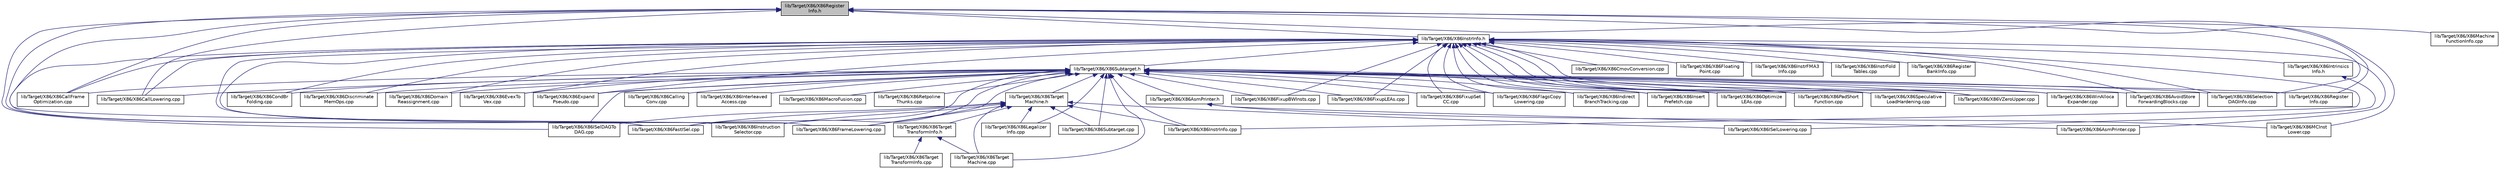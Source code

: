 digraph "lib/Target/X86/X86RegisterInfo.h"
{
 // LATEX_PDF_SIZE
  bgcolor="transparent";
  edge [fontname="Helvetica",fontsize="10",labelfontname="Helvetica",labelfontsize="10"];
  node [fontname="Helvetica",fontsize="10",shape="box"];
  Node1 [label="lib/Target/X86/X86Register\lInfo.h",height=0.2,width=0.4,color="black", fillcolor="grey75", style="filled", fontcolor="black",tooltip=" "];
  Node1 -> Node2 [dir="back",color="midnightblue",fontsize="10",style="solid",fontname="Helvetica"];
  Node2 [label="lib/Target/X86/X86CallFrame\lOptimization.cpp",height=0.2,width=0.4,color="black",URL="$X86CallFrameOptimization_8cpp.html",tooltip=" "];
  Node1 -> Node3 [dir="back",color="midnightblue",fontsize="10",style="solid",fontname="Helvetica"];
  Node3 [label="lib/Target/X86/X86CallLowering.cpp",height=0.2,width=0.4,color="black",URL="$X86CallLowering_8cpp.html",tooltip="This file implements the lowering of LLVM calls to machine code calls for GlobalISel."];
  Node1 -> Node4 [dir="back",color="midnightblue",fontsize="10",style="solid",fontname="Helvetica"];
  Node4 [label="lib/Target/X86/X86FastISel.cpp",height=0.2,width=0.4,color="black",URL="$X86FastISel_8cpp.html",tooltip=" "];
  Node1 -> Node5 [dir="back",color="midnightblue",fontsize="10",style="solid",fontname="Helvetica"];
  Node5 [label="lib/Target/X86/X86ISelDAGTo\lDAG.cpp",height=0.2,width=0.4,color="black",URL="$X86ISelDAGToDAG_8cpp.html",tooltip=" "];
  Node1 -> Node6 [dir="back",color="midnightblue",fontsize="10",style="solid",fontname="Helvetica"];
  Node6 [label="lib/Target/X86/X86InstrInfo.h",height=0.2,width=0.4,color="black",URL="$X86InstrInfo_8h.html",tooltip=" "];
  Node6 -> Node7 [dir="back",color="midnightblue",fontsize="10",style="solid",fontname="Helvetica"];
  Node7 [label="lib/Target/X86/X86AsmPrinter.cpp",height=0.2,width=0.4,color="black",URL="$X86AsmPrinter_8cpp.html",tooltip=" "];
  Node6 -> Node8 [dir="back",color="midnightblue",fontsize="10",style="solid",fontname="Helvetica"];
  Node8 [label="lib/Target/X86/X86AvoidStore\lForwardingBlocks.cpp",height=0.2,width=0.4,color="black",URL="$X86AvoidStoreForwardingBlocks_8cpp.html",tooltip=" "];
  Node6 -> Node2 [dir="back",color="midnightblue",fontsize="10",style="solid",fontname="Helvetica"];
  Node6 -> Node3 [dir="back",color="midnightblue",fontsize="10",style="solid",fontname="Helvetica"];
  Node6 -> Node9 [dir="back",color="midnightblue",fontsize="10",style="solid",fontname="Helvetica"];
  Node9 [label="lib/Target/X86/X86CmovConversion.cpp",height=0.2,width=0.4,color="black",URL="$X86CmovConversion_8cpp.html",tooltip="This file implements a pass that converts X86 cmov instructions into branches when profitable."];
  Node6 -> Node10 [dir="back",color="midnightblue",fontsize="10",style="solid",fontname="Helvetica"];
  Node10 [label="lib/Target/X86/X86CondBr\lFolding.cpp",height=0.2,width=0.4,color="black",URL="$X86CondBrFolding_8cpp.html",tooltip=" "];
  Node6 -> Node11 [dir="back",color="midnightblue",fontsize="10",style="solid",fontname="Helvetica"];
  Node11 [label="lib/Target/X86/X86Discriminate\lMemOps.cpp",height=0.2,width=0.4,color="black",URL="$X86DiscriminateMemOps_8cpp.html",tooltip=" "];
  Node6 -> Node12 [dir="back",color="midnightblue",fontsize="10",style="solid",fontname="Helvetica"];
  Node12 [label="lib/Target/X86/X86Domain\lReassignment.cpp",height=0.2,width=0.4,color="black",URL="$X86DomainReassignment_8cpp.html",tooltip=" "];
  Node6 -> Node13 [dir="back",color="midnightblue",fontsize="10",style="solid",fontname="Helvetica"];
  Node13 [label="lib/Target/X86/X86EvexTo\lVex.cpp",height=0.2,width=0.4,color="black",URL="$X86EvexToVex_8cpp.html",tooltip="This file defines the pass that goes over all AVX-512 instructions which are encoded using the EVEX p..."];
  Node6 -> Node14 [dir="back",color="midnightblue",fontsize="10",style="solid",fontname="Helvetica"];
  Node14 [label="lib/Target/X86/X86Expand\lPseudo.cpp",height=0.2,width=0.4,color="black",URL="$X86ExpandPseudo_8cpp.html",tooltip=" "];
  Node6 -> Node4 [dir="back",color="midnightblue",fontsize="10",style="solid",fontname="Helvetica"];
  Node6 -> Node15 [dir="back",color="midnightblue",fontsize="10",style="solid",fontname="Helvetica"];
  Node15 [label="lib/Target/X86/X86FixupBWInsts.cpp",height=0.2,width=0.4,color="black",URL="$X86FixupBWInsts_8cpp.html",tooltip="This file defines the pass that looks through the machine instructions late in the compilation,..."];
  Node6 -> Node16 [dir="back",color="midnightblue",fontsize="10",style="solid",fontname="Helvetica"];
  Node16 [label="lib/Target/X86/X86FixupLEAs.cpp",height=0.2,width=0.4,color="black",URL="$X86FixupLEAs_8cpp.html",tooltip=" "];
  Node6 -> Node17 [dir="back",color="midnightblue",fontsize="10",style="solid",fontname="Helvetica"];
  Node17 [label="lib/Target/X86/X86FixupSet\lCC.cpp",height=0.2,width=0.4,color="black",URL="$X86FixupSetCC_8cpp.html",tooltip=" "];
  Node6 -> Node18 [dir="back",color="midnightblue",fontsize="10",style="solid",fontname="Helvetica"];
  Node18 [label="lib/Target/X86/X86FlagsCopy\lLowering.cpp",height=0.2,width=0.4,color="black",URL="$X86FlagsCopyLowering_8cpp.html",tooltip="Lowers COPY nodes of EFLAGS by directly extracting and preserving individual flag bits."];
  Node6 -> Node19 [dir="back",color="midnightblue",fontsize="10",style="solid",fontname="Helvetica"];
  Node19 [label="lib/Target/X86/X86Floating\lPoint.cpp",height=0.2,width=0.4,color="black",URL="$X86FloatingPoint_8cpp.html",tooltip=" "];
  Node6 -> Node20 [dir="back",color="midnightblue",fontsize="10",style="solid",fontname="Helvetica"];
  Node20 [label="lib/Target/X86/X86FrameLowering.cpp",height=0.2,width=0.4,color="black",URL="$X86FrameLowering_8cpp.html",tooltip=" "];
  Node6 -> Node21 [dir="back",color="midnightblue",fontsize="10",style="solid",fontname="Helvetica"];
  Node21 [label="lib/Target/X86/X86Indirect\lBranchTracking.cpp",height=0.2,width=0.4,color="black",URL="$X86IndirectBranchTracking_8cpp.html",tooltip=" "];
  Node6 -> Node22 [dir="back",color="midnightblue",fontsize="10",style="solid",fontname="Helvetica"];
  Node22 [label="lib/Target/X86/X86Insert\lPrefetch.cpp",height=0.2,width=0.4,color="black",URL="$X86InsertPrefetch_8cpp.html",tooltip=" "];
  Node6 -> Node23 [dir="back",color="midnightblue",fontsize="10",style="solid",fontname="Helvetica"];
  Node23 [label="lib/Target/X86/X86InstrFMA3\lInfo.cpp",height=0.2,width=0.4,color="black",URL="$X86InstrFMA3Info_8cpp.html",tooltip=" "];
  Node6 -> Node24 [dir="back",color="midnightblue",fontsize="10",style="solid",fontname="Helvetica"];
  Node24 [label="lib/Target/X86/X86InstrFold\lTables.cpp",height=0.2,width=0.4,color="black",URL="$X86InstrFoldTables_8cpp.html",tooltip=" "];
  Node6 -> Node25 [dir="back",color="midnightblue",fontsize="10",style="solid",fontname="Helvetica"];
  Node25 [label="lib/Target/X86/X86InstrInfo.cpp",height=0.2,width=0.4,color="black",URL="$X86InstrInfo_8cpp.html",tooltip=" "];
  Node6 -> Node26 [dir="back",color="midnightblue",fontsize="10",style="solid",fontname="Helvetica"];
  Node26 [label="lib/Target/X86/X86Instruction\lSelector.cpp",height=0.2,width=0.4,color="black",URL="$X86InstructionSelector_8cpp.html",tooltip="This file implements the targeting of the InstructionSelector class for X86."];
  Node6 -> Node27 [dir="back",color="midnightblue",fontsize="10",style="solid",fontname="Helvetica"];
  Node27 [label="lib/Target/X86/X86Intrinsics\lInfo.h",height=0.2,width=0.4,color="black",URL="$X86IntrinsicsInfo_8h.html",tooltip=" "];
  Node27 -> Node28 [dir="back",color="midnightblue",fontsize="10",style="solid",fontname="Helvetica"];
  Node28 [label="lib/Target/X86/X86ISelLowering.cpp",height=0.2,width=0.4,color="black",URL="$X86ISelLowering_8cpp.html",tooltip=" "];
  Node6 -> Node29 [dir="back",color="midnightblue",fontsize="10",style="solid",fontname="Helvetica"];
  Node29 [label="lib/Target/X86/X86Optimize\lLEAs.cpp",height=0.2,width=0.4,color="black",URL="$X86OptimizeLEAs_8cpp.html",tooltip=" "];
  Node6 -> Node30 [dir="back",color="midnightblue",fontsize="10",style="solid",fontname="Helvetica"];
  Node30 [label="lib/Target/X86/X86PadShort\lFunction.cpp",height=0.2,width=0.4,color="black",URL="$X86PadShortFunction_8cpp.html",tooltip=" "];
  Node6 -> Node31 [dir="back",color="midnightblue",fontsize="10",style="solid",fontname="Helvetica"];
  Node31 [label="lib/Target/X86/X86Register\lBankInfo.cpp",height=0.2,width=0.4,color="black",URL="$X86RegisterBankInfo_8cpp.html",tooltip="This file implements the targeting of the RegisterBankInfo class for X86."];
  Node6 -> Node32 [dir="back",color="midnightblue",fontsize="10",style="solid",fontname="Helvetica"];
  Node32 [label="lib/Target/X86/X86Selection\lDAGInfo.cpp",height=0.2,width=0.4,color="black",URL="$X86SelectionDAGInfo_8cpp.html",tooltip=" "];
  Node6 -> Node33 [dir="back",color="midnightblue",fontsize="10",style="solid",fontname="Helvetica"];
  Node33 [label="lib/Target/X86/X86Speculative\lLoadHardening.cpp",height=0.2,width=0.4,color="black",URL="$X86SpeculativeLoadHardening_8cpp.html",tooltip="Provide a pass which mitigates speculative execution attacks which operate by speculating incorrectly..."];
  Node6 -> Node34 [dir="back",color="midnightblue",fontsize="10",style="solid",fontname="Helvetica"];
  Node34 [label="lib/Target/X86/X86Subtarget.h",height=0.2,width=0.4,color="black",URL="$X86Subtarget_8h.html",tooltip=" "];
  Node34 -> Node35 [dir="back",color="midnightblue",fontsize="10",style="solid",fontname="Helvetica"];
  Node35 [label="lib/Target/X86/X86AsmPrinter.h",height=0.2,width=0.4,color="black",URL="$X86AsmPrinter_8h.html",tooltip=" "];
  Node35 -> Node7 [dir="back",color="midnightblue",fontsize="10",style="solid",fontname="Helvetica"];
  Node35 -> Node36 [dir="back",color="midnightblue",fontsize="10",style="solid",fontname="Helvetica"];
  Node36 [label="lib/Target/X86/X86MCInst\lLower.cpp",height=0.2,width=0.4,color="black",URL="$X86MCInstLower_8cpp.html",tooltip=" "];
  Node34 -> Node8 [dir="back",color="midnightblue",fontsize="10",style="solid",fontname="Helvetica"];
  Node34 -> Node2 [dir="back",color="midnightblue",fontsize="10",style="solid",fontname="Helvetica"];
  Node34 -> Node3 [dir="back",color="midnightblue",fontsize="10",style="solid",fontname="Helvetica"];
  Node34 -> Node37 [dir="back",color="midnightblue",fontsize="10",style="solid",fontname="Helvetica"];
  Node37 [label="lib/Target/X86/X86Calling\lConv.cpp",height=0.2,width=0.4,color="black",URL="$X86CallingConv_8cpp.html",tooltip=" "];
  Node34 -> Node10 [dir="back",color="midnightblue",fontsize="10",style="solid",fontname="Helvetica"];
  Node34 -> Node11 [dir="back",color="midnightblue",fontsize="10",style="solid",fontname="Helvetica"];
  Node34 -> Node12 [dir="back",color="midnightblue",fontsize="10",style="solid",fontname="Helvetica"];
  Node34 -> Node13 [dir="back",color="midnightblue",fontsize="10",style="solid",fontname="Helvetica"];
  Node34 -> Node14 [dir="back",color="midnightblue",fontsize="10",style="solid",fontname="Helvetica"];
  Node34 -> Node4 [dir="back",color="midnightblue",fontsize="10",style="solid",fontname="Helvetica"];
  Node34 -> Node15 [dir="back",color="midnightblue",fontsize="10",style="solid",fontname="Helvetica"];
  Node34 -> Node16 [dir="back",color="midnightblue",fontsize="10",style="solid",fontname="Helvetica"];
  Node34 -> Node17 [dir="back",color="midnightblue",fontsize="10",style="solid",fontname="Helvetica"];
  Node34 -> Node18 [dir="back",color="midnightblue",fontsize="10",style="solid",fontname="Helvetica"];
  Node34 -> Node20 [dir="back",color="midnightblue",fontsize="10",style="solid",fontname="Helvetica"];
  Node34 -> Node5 [dir="back",color="midnightblue",fontsize="10",style="solid",fontname="Helvetica"];
  Node34 -> Node21 [dir="back",color="midnightblue",fontsize="10",style="solid",fontname="Helvetica"];
  Node34 -> Node22 [dir="back",color="midnightblue",fontsize="10",style="solid",fontname="Helvetica"];
  Node34 -> Node25 [dir="back",color="midnightblue",fontsize="10",style="solid",fontname="Helvetica"];
  Node34 -> Node26 [dir="back",color="midnightblue",fontsize="10",style="solid",fontname="Helvetica"];
  Node34 -> Node38 [dir="back",color="midnightblue",fontsize="10",style="solid",fontname="Helvetica"];
  Node38 [label="lib/Target/X86/X86Interleaved\lAccess.cpp",height=0.2,width=0.4,color="black",URL="$X86InterleavedAccess_8cpp.html",tooltip="This file contains the X86 implementation of the interleaved accesses optimization generating X86-spe..."];
  Node34 -> Node39 [dir="back",color="midnightblue",fontsize="10",style="solid",fontname="Helvetica"];
  Node39 [label="lib/Target/X86/X86Legalizer\lInfo.cpp",height=0.2,width=0.4,color="black",URL="$X86LegalizerInfo_8cpp.html",tooltip="This file implements the targeting of the Machinelegalizer class for X86."];
  Node34 -> Node40 [dir="back",color="midnightblue",fontsize="10",style="solid",fontname="Helvetica"];
  Node40 [label="lib/Target/X86/X86MacroFusion.cpp",height=0.2,width=0.4,color="black",URL="$X86MacroFusion_8cpp.html",tooltip=" "];
  Node34 -> Node29 [dir="back",color="midnightblue",fontsize="10",style="solid",fontname="Helvetica"];
  Node34 -> Node30 [dir="back",color="midnightblue",fontsize="10",style="solid",fontname="Helvetica"];
  Node34 -> Node41 [dir="back",color="midnightblue",fontsize="10",style="solid",fontname="Helvetica"];
  Node41 [label="lib/Target/X86/X86Register\lInfo.cpp",height=0.2,width=0.4,color="black",URL="$X86RegisterInfo_8cpp.html",tooltip=" "];
  Node34 -> Node42 [dir="back",color="midnightblue",fontsize="10",style="solid",fontname="Helvetica"];
  Node42 [label="lib/Target/X86/X86Retpoline\lThunks.cpp",height=0.2,width=0.4,color="black",URL="$X86RetpolineThunks_8cpp.html",tooltip="Pass that injects an MI thunk implementing a \"retpoline\"."];
  Node34 -> Node32 [dir="back",color="midnightblue",fontsize="10",style="solid",fontname="Helvetica"];
  Node34 -> Node33 [dir="back",color="midnightblue",fontsize="10",style="solid",fontname="Helvetica"];
  Node34 -> Node43 [dir="back",color="midnightblue",fontsize="10",style="solid",fontname="Helvetica"];
  Node43 [label="lib/Target/X86/X86Subtarget.cpp",height=0.2,width=0.4,color="black",URL="$X86Subtarget_8cpp.html",tooltip=" "];
  Node34 -> Node44 [dir="back",color="midnightblue",fontsize="10",style="solid",fontname="Helvetica"];
  Node44 [label="lib/Target/X86/X86Target\lMachine.cpp",height=0.2,width=0.4,color="black",URL="$X86TargetMachine_8cpp.html",tooltip=" "];
  Node34 -> Node45 [dir="back",color="midnightblue",fontsize="10",style="solid",fontname="Helvetica"];
  Node45 [label="lib/Target/X86/X86Target\lMachine.h",height=0.2,width=0.4,color="black",URL="$X86TargetMachine_8h.html",tooltip=" "];
  Node45 -> Node4 [dir="back",color="midnightblue",fontsize="10",style="solid",fontname="Helvetica"];
  Node45 -> Node20 [dir="back",color="midnightblue",fontsize="10",style="solid",fontname="Helvetica"];
  Node45 -> Node5 [dir="back",color="midnightblue",fontsize="10",style="solid",fontname="Helvetica"];
  Node45 -> Node28 [dir="back",color="midnightblue",fontsize="10",style="solid",fontname="Helvetica"];
  Node45 -> Node25 [dir="back",color="midnightblue",fontsize="10",style="solid",fontname="Helvetica"];
  Node45 -> Node26 [dir="back",color="midnightblue",fontsize="10",style="solid",fontname="Helvetica"];
  Node45 -> Node39 [dir="back",color="midnightblue",fontsize="10",style="solid",fontname="Helvetica"];
  Node45 -> Node43 [dir="back",color="midnightblue",fontsize="10",style="solid",fontname="Helvetica"];
  Node45 -> Node44 [dir="back",color="midnightblue",fontsize="10",style="solid",fontname="Helvetica"];
  Node45 -> Node46 [dir="back",color="midnightblue",fontsize="10",style="solid",fontname="Helvetica"];
  Node46 [label="lib/Target/X86/X86Target\lTransformInfo.h",height=0.2,width=0.4,color="black",URL="$X86TargetTransformInfo_8h.html",tooltip="This file a TargetTransformInfo::Concept conforming object specific to the X86 target machine."];
  Node46 -> Node44 [dir="back",color="midnightblue",fontsize="10",style="solid",fontname="Helvetica"];
  Node46 -> Node47 [dir="back",color="midnightblue",fontsize="10",style="solid",fontname="Helvetica"];
  Node47 [label="lib/Target/X86/X86Target\lTransformInfo.cpp",height=0.2,width=0.4,color="black",URL="$X86TargetTransformInfo_8cpp.html",tooltip="This file implements a TargetTransformInfo analysis pass specific to the X86 target machine."];
  Node34 -> Node48 [dir="back",color="midnightblue",fontsize="10",style="solid",fontname="Helvetica"];
  Node48 [label="lib/Target/X86/X86VZeroUpper.cpp",height=0.2,width=0.4,color="black",URL="$X86VZeroUpper_8cpp.html",tooltip=" "];
  Node34 -> Node49 [dir="back",color="midnightblue",fontsize="10",style="solid",fontname="Helvetica"];
  Node49 [label="lib/Target/X86/X86WinAlloca\lExpander.cpp",height=0.2,width=0.4,color="black",URL="$X86WinAllocaExpander_8cpp.html",tooltip=" "];
  Node6 -> Node48 [dir="back",color="midnightblue",fontsize="10",style="solid",fontname="Helvetica"];
  Node6 -> Node49 [dir="back",color="midnightblue",fontsize="10",style="solid",fontname="Helvetica"];
  Node1 -> Node26 [dir="back",color="midnightblue",fontsize="10",style="solid",fontname="Helvetica"];
  Node1 -> Node36 [dir="back",color="midnightblue",fontsize="10",style="solid",fontname="Helvetica"];
  Node1 -> Node50 [dir="back",color="midnightblue",fontsize="10",style="solid",fontname="Helvetica"];
  Node50 [label="lib/Target/X86/X86Machine\lFunctionInfo.cpp",height=0.2,width=0.4,color="black",URL="$X86MachineFunctionInfo_8cpp.html",tooltip=" "];
  Node1 -> Node41 [dir="back",color="midnightblue",fontsize="10",style="solid",fontname="Helvetica"];
  Node1 -> Node32 [dir="back",color="midnightblue",fontsize="10",style="solid",fontname="Helvetica"];
}

